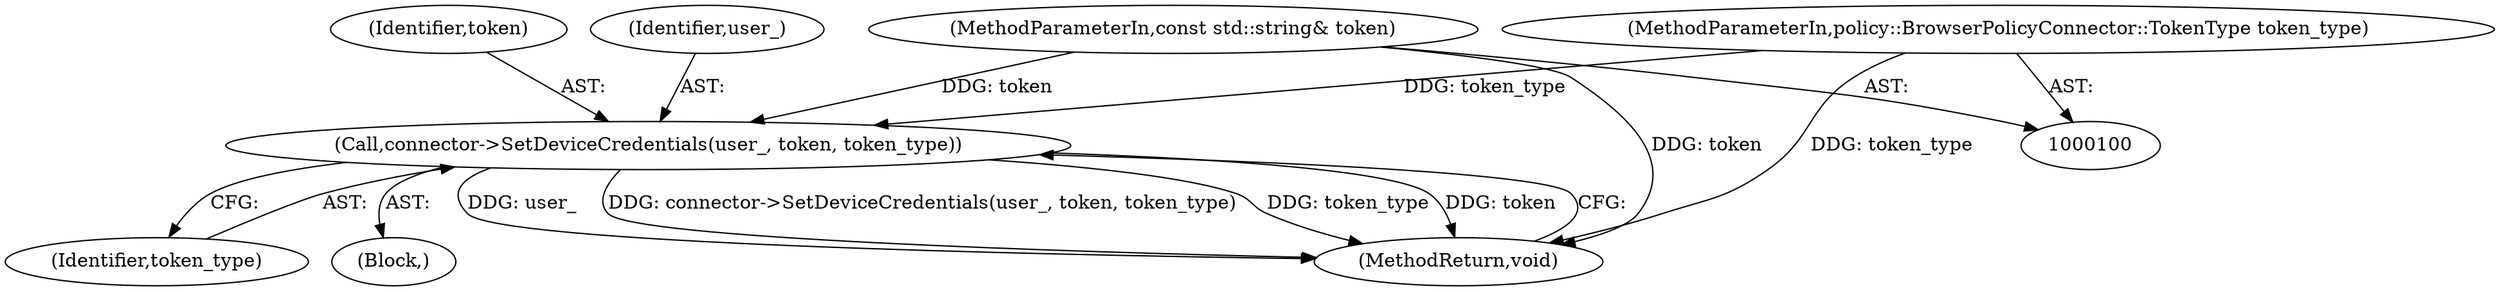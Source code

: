 digraph "0_Chrome_244c78b3f737f2cacab2d212801b0524cbcc3a7b_1@API" {
"1000128" [label="(Call,connector->SetDeviceCredentials(user_, token, token_type))"];
"1000101" [label="(MethodParameterIn,const std::string& token)"];
"1000102" [label="(MethodParameterIn,policy::BrowserPolicyConnector::TokenType token_type)"];
"1000130" [label="(Identifier,token)"];
"1000131" [label="(Identifier,token_type)"];
"1000101" [label="(MethodParameterIn,const std::string& token)"];
"1000129" [label="(Identifier,user_)"];
"1000103" [label="(Block,)"];
"1000128" [label="(Call,connector->SetDeviceCredentials(user_, token, token_type))"];
"1000102" [label="(MethodParameterIn,policy::BrowserPolicyConnector::TokenType token_type)"];
"1000132" [label="(MethodReturn,void)"];
"1000128" -> "1000103"  [label="AST: "];
"1000128" -> "1000131"  [label="CFG: "];
"1000129" -> "1000128"  [label="AST: "];
"1000130" -> "1000128"  [label="AST: "];
"1000131" -> "1000128"  [label="AST: "];
"1000132" -> "1000128"  [label="CFG: "];
"1000128" -> "1000132"  [label="DDG: user_"];
"1000128" -> "1000132"  [label="DDG: connector->SetDeviceCredentials(user_, token, token_type)"];
"1000128" -> "1000132"  [label="DDG: token_type"];
"1000128" -> "1000132"  [label="DDG: token"];
"1000101" -> "1000128"  [label="DDG: token"];
"1000102" -> "1000128"  [label="DDG: token_type"];
"1000101" -> "1000100"  [label="AST: "];
"1000101" -> "1000132"  [label="DDG: token"];
"1000102" -> "1000100"  [label="AST: "];
"1000102" -> "1000132"  [label="DDG: token_type"];
}
